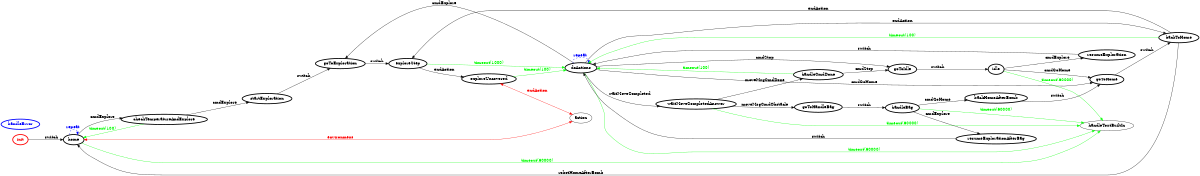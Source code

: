 /*
*
* A GraphViz DOT FSM description 
* Please use a GraphViz visualizer (like http://www.webgraphviz.com)
*  
*/

digraph finite_state_machine {
	rankdir=LR
	size="8,5"
	
	init [ color = red ][ fontcolor = red ][ penwidth = 3 ]
	goToHome [ color = black ][ fontcolor = black ][ penwidth = 3 ]
	goToExploration [ color = black ][ fontcolor = black ][ penwidth = 3 ]
	exploreUncovered [ color = black ][ fontcolor = black ][ penwidth = 3 ]
	checkTemperatureAndExplore [ color = black ][ fontcolor = black ][ penwidth = 3 ]
	doActions [ color = black ][ fontcolor = black ][ penwidth = 3 ]
	idle [ color = black ][ fontcolor = black ][ penwidth = 3 ]
	backHomeAfterBomb [ color = black ][ fontcolor = black ][ penwidth = 3 ]
	waitMoveCompletedAnswer [ color = black ][ fontcolor = black ][ penwidth = 3 ]
	handleCmdDone [ color = black ][ fontcolor = black ][ penwidth = 3 ]
	home [ color = black ][ fontcolor = black ][ penwidth = 3 ]
	backToHome [ color = black ][ fontcolor = black ][ penwidth = 3 ]
	handleBag [ color = black ][ fontcolor = black ][ penwidth = 3 ]
	goToIdle [ color = black ][ fontcolor = black ][ penwidth = 3 ]
	exploreStep [ color = black ][ fontcolor = black ][ penwidth = 3 ]
	goToHandleBag [ color = black ][ fontcolor = black ][ penwidth = 3 ]
	resumeExplorationAfterBag [ color = black ][ fontcolor = black ][ penwidth = 3 ]
	startExploration [ color = black ][ fontcolor = black ][ penwidth = 3 ]
	resumeExploration [ color = black ][ fontcolor = black ][ penwidth = 3 ]
	handleError [ color = blue ][ fontcolor = blue ][ penwidth = 3 ]
	
	doActions -> goToIdle [ label = "cmdStop" ][ color = black ][ fontcolor = black ]
	doActions -> goToExploration [ label = "cmdExplore" ][ color = black ][ fontcolor = black ]
	doActions -> doActions [ label = "repeat "][ style = dashed ][ color = blue ][ fontcolor = blue ]
	exploreStep -> doActions [ label = "timeout(1000)" ][ color = green ][ fontcolor = green ]
	backHomeAfterBomb -> goToHome [ label = "switch" ][ color = black ][ fontcolor = black ]
	waitMoveCompletedAnswer -> goToHandleBag [ label = "moveMsgCmdObstacle" ][ color = black ][ fontcolor = black ]
	idle -> handleToutBuiltIn [ label = "timeout(60000)" ][ color = green ][ fontcolor = green ]
	backToHome -> exploreStep [ label = "endAction" ][ color = black ][ fontcolor = black ]
	home -> action [ label = "environment" ][ color = red ][ fontcolor = red ][ dir = both ]
	handleCmdDone -> goToIdle [ label = "cmdStop" ][ color = black ][ fontcolor = black ]
	handleBag -> handleToutBuiltIn [ label = "timeout(60000)" ][ color = green ][ fontcolor = green ]
	exploreUncovered -> action [ label = "endAction" ][ color = red ][ fontcolor = red ][ dir = both ]
	resumeExplorationAfterBag -> doActions [ label = "switch" ][ color = black ][ fontcolor = black ]
	init -> home [ label = "switch" ][ color = black ][ fontcolor = black ]
	doActions -> goToHome [ label = "cmdGoHome" ][ color = black ][ fontcolor = black ]
	doActions -> handleToutBuiltIn [ label = "timeout(60000)" ][ color = green ][ fontcolor = green ]
	backToHome -> home [ label = "robotHomeAfterBomb" ][ color = black ][ fontcolor = black ]
	exploreUncovered -> doActions [ label = "timeout(100)" ][ color = green ][ fontcolor = green ]
	backToHome -> doActions [ label = "timeout(100)" ][ color = green ][ fontcolor = green ]
	goToHandleBag -> handleBag [ label = "switch" ][ color = black ][ fontcolor = black ]
	doActions -> backToHome [ label = "endAction" ][ color = black ][ fontcolor = black ]
	handleBag -> backHomeAfterBomb [ label = "cmdGoHome" ][ color = black ][ fontcolor = black ]
	idle -> goToHome [ label = "cmdGoHome" ][ color = black ][ fontcolor = black ]
	home -> handleToutBuiltIn [ label = "timeout(60000)" ][ color = green ][ fontcolor = green ]
	checkTemperatureAndExplore -> home [ label = "timeout(100)" ][ color = green ][ fontcolor = green ]
	waitMoveCompletedAnswer -> handleCmdDone [ label = "moveMsgCmdDone" ][ color = black ][ fontcolor = black ]
	goToIdle -> idle [ label = "switch" ][ color = black ][ fontcolor = black ]
	home -> checkTemperatureAndExplore [ label = "cmdExplore" ][ color = black ][ fontcolor = black ]
	doActions -> waitMoveCompletedAnswer [ label = "waitMoveCompleted" ][ color = black ][ fontcolor = black ]
	idle -> resumeExploration [ label = "cmdExplore" ][ color = black ][ fontcolor = black ]
	waitMoveCompletedAnswer -> handleToutBuiltIn [ label = "timeout(60000)" ][ color = green ][ fontcolor = green ]
	home -> home [ label = "repeat "][ style = dashed ][ color = blue ][ fontcolor = blue ]
	handleBag -> resumeExplorationAfterBag [ label = "cmdExplore" ][ color = black ][ fontcolor = black ]
	handleCmdDone -> doActions [ label = "timeout(100)" ][ color = green ][ fontcolor = green ]
	resumeExploration -> doActions [ label = "switch" ][ color = black ][ fontcolor = black ]
	goToHome -> backToHome [ label = "switch" ][ color = black ][ fontcolor = black ]
	exploreStep -> exploreUncovered [ label = "endAction" ][ color = black ][ fontcolor = black ]
	startExploration -> goToExploration [ label = "switch" ][ color = black ][ fontcolor = black ]
	checkTemperatureAndExplore -> startExploration [ label = "cmdExplore" ][ color = black ][ fontcolor = black ]
	goToExploration -> exploreStep [ label = "switch" ][ color = black ][ fontcolor = black ]
}

